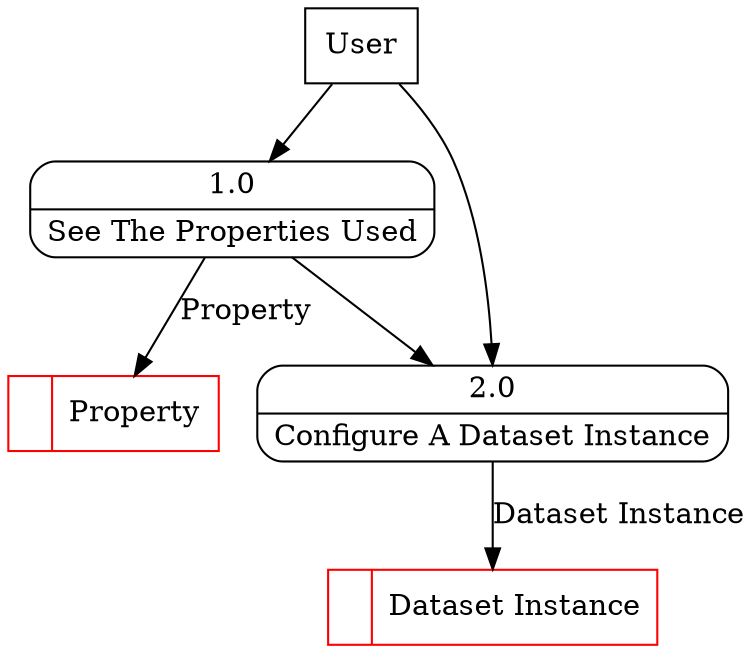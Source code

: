 digraph dfd2{ 
node[shape=record]
200 [label="<f0>  |<f1> Dataset Instance " color=red];
201 [label="<f0>  |<f1> Property " color=red];
202 [label="User" shape=box];
203 [label="{<f0> 1.0|<f1> See The Properties Used }" shape=Mrecord];
204 [label="{<f0> 2.0|<f1> Configure A Dataset Instance }" shape=Mrecord];
202 -> 203
202 -> 204
203 -> 204
203 -> 201 [label="Property"]
204 -> 200 [label="Dataset Instance"]
}